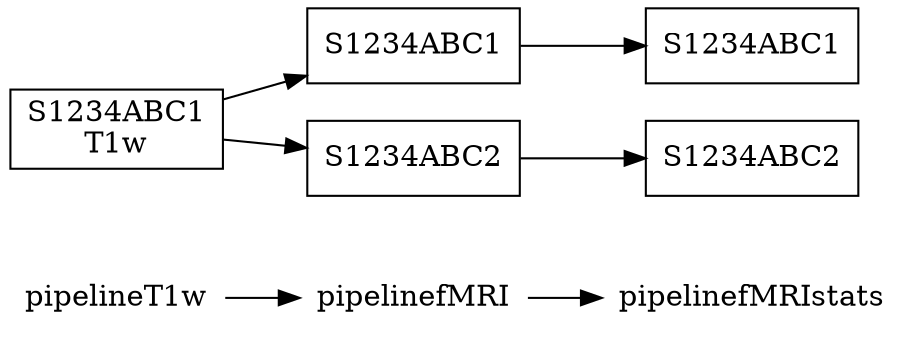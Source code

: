 digraph shells {

rankdir = LR
node [shape = plaintext];

pipelineT1w -> pipelinefMRI;
pipelinefMRI -> pipelinefMRIstats;
 
node [shape = box, label="S1234ABC1\nT1w"] { rank=same; pipelineT1w S1234ABC1t1; }
node [shape = box, label="S1234ABC1"] { rank=same; pipelinefMRI S1234ABC1fmri; }
node [shape = box, label="S1234ABC2"] { rank=same; pipelinefMRI S1234ABC2fmri; }
node [shape = box, label="S1234ABC1"] { rank=same; pipelinefMRIstats S1234ABC1stat; }
node [shape = box, label="S1234ABC2"] { rank=same; pipelinefMRIstats S1234ABC2stat; }
 
S1234ABC1t1 -> S1234ABC1fmri;
S1234ABC1t1 -> S1234ABC2fmri;
S1234ABC1fmri -> S1234ABC1stat;
S1234ABC2fmri -> S1234ABC2stat;
}